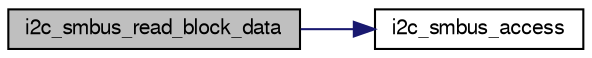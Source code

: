 digraph "i2c_smbus_read_block_data"
{
  edge [fontname="FreeSans",fontsize="10",labelfontname="FreeSans",labelfontsize="10"];
  node [fontname="FreeSans",fontsize="10",shape=record];
  rankdir="LR";
  Node1 [label="i2c_smbus_read_block_data",height=0.2,width=0.4,color="black", fillcolor="grey75", style="filled", fontcolor="black"];
  Node1 -> Node2 [color="midnightblue",fontsize="10",style="solid",fontname="FreeSans"];
  Node2 [label="i2c_smbus_access",height=0.2,width=0.4,color="black", fillcolor="white", style="filled",URL="$i2c__smbus_8h.html#a692ece12f1304be77218167ca15bc3a0"];
}
